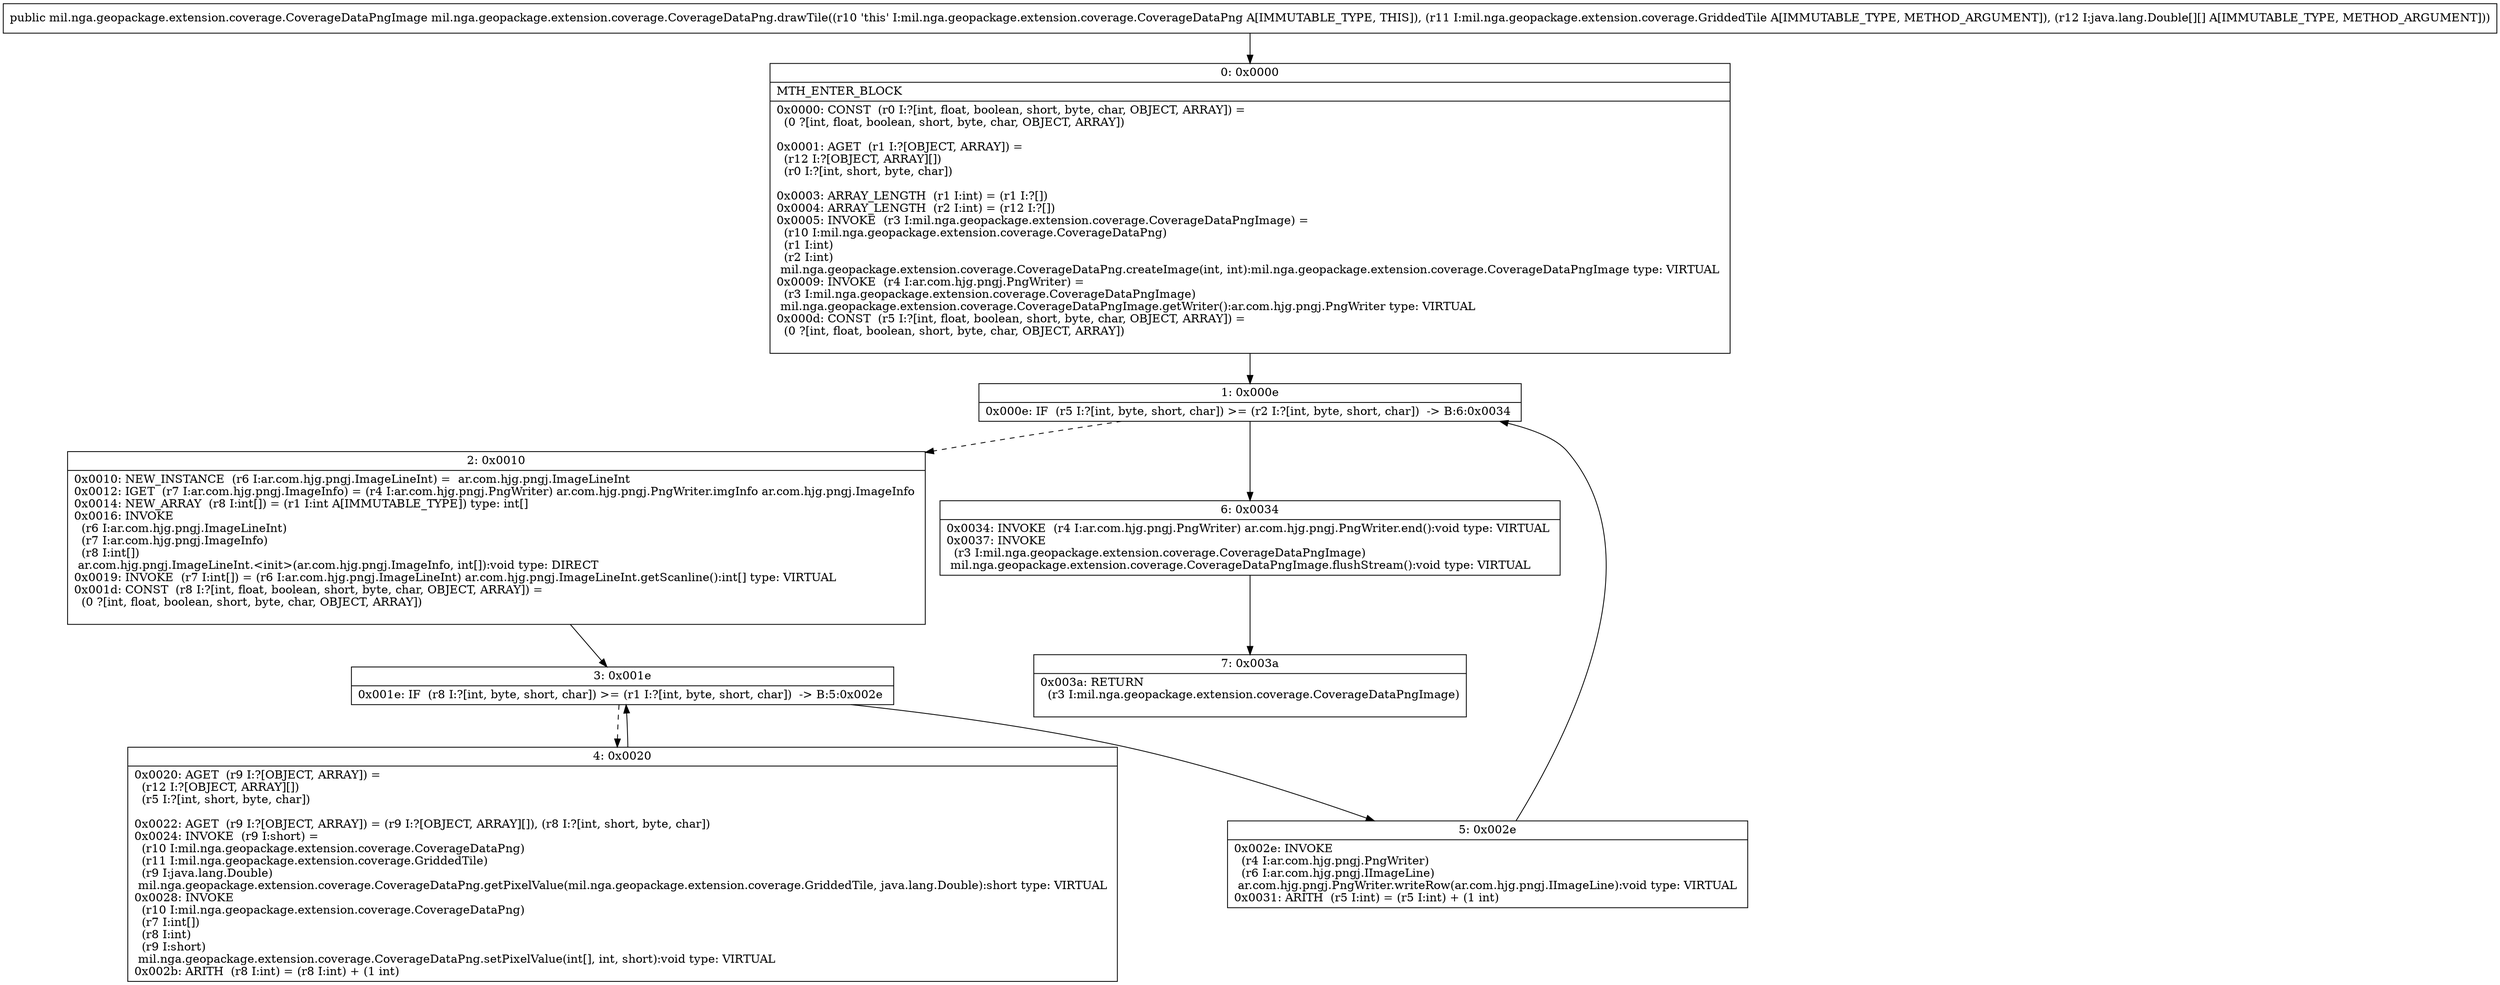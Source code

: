 digraph "CFG formil.nga.geopackage.extension.coverage.CoverageDataPng.drawTile(Lmil\/nga\/geopackage\/extension\/coverage\/GriddedTile;[[Ljava\/lang\/Double;)Lmil\/nga\/geopackage\/extension\/coverage\/CoverageDataPngImage;" {
Node_0 [shape=record,label="{0\:\ 0x0000|MTH_ENTER_BLOCK\l|0x0000: CONST  (r0 I:?[int, float, boolean, short, byte, char, OBJECT, ARRAY]) = \l  (0 ?[int, float, boolean, short, byte, char, OBJECT, ARRAY])\l \l0x0001: AGET  (r1 I:?[OBJECT, ARRAY]) = \l  (r12 I:?[OBJECT, ARRAY][])\l  (r0 I:?[int, short, byte, char])\l \l0x0003: ARRAY_LENGTH  (r1 I:int) = (r1 I:?[]) \l0x0004: ARRAY_LENGTH  (r2 I:int) = (r12 I:?[]) \l0x0005: INVOKE  (r3 I:mil.nga.geopackage.extension.coverage.CoverageDataPngImage) = \l  (r10 I:mil.nga.geopackage.extension.coverage.CoverageDataPng)\l  (r1 I:int)\l  (r2 I:int)\l mil.nga.geopackage.extension.coverage.CoverageDataPng.createImage(int, int):mil.nga.geopackage.extension.coverage.CoverageDataPngImage type: VIRTUAL \l0x0009: INVOKE  (r4 I:ar.com.hjg.pngj.PngWriter) = \l  (r3 I:mil.nga.geopackage.extension.coverage.CoverageDataPngImage)\l mil.nga.geopackage.extension.coverage.CoverageDataPngImage.getWriter():ar.com.hjg.pngj.PngWriter type: VIRTUAL \l0x000d: CONST  (r5 I:?[int, float, boolean, short, byte, char, OBJECT, ARRAY]) = \l  (0 ?[int, float, boolean, short, byte, char, OBJECT, ARRAY])\l \l}"];
Node_1 [shape=record,label="{1\:\ 0x000e|0x000e: IF  (r5 I:?[int, byte, short, char]) \>= (r2 I:?[int, byte, short, char])  \-\> B:6:0x0034 \l}"];
Node_2 [shape=record,label="{2\:\ 0x0010|0x0010: NEW_INSTANCE  (r6 I:ar.com.hjg.pngj.ImageLineInt) =  ar.com.hjg.pngj.ImageLineInt \l0x0012: IGET  (r7 I:ar.com.hjg.pngj.ImageInfo) = (r4 I:ar.com.hjg.pngj.PngWriter) ar.com.hjg.pngj.PngWriter.imgInfo ar.com.hjg.pngj.ImageInfo \l0x0014: NEW_ARRAY  (r8 I:int[]) = (r1 I:int A[IMMUTABLE_TYPE]) type: int[] \l0x0016: INVOKE  \l  (r6 I:ar.com.hjg.pngj.ImageLineInt)\l  (r7 I:ar.com.hjg.pngj.ImageInfo)\l  (r8 I:int[])\l ar.com.hjg.pngj.ImageLineInt.\<init\>(ar.com.hjg.pngj.ImageInfo, int[]):void type: DIRECT \l0x0019: INVOKE  (r7 I:int[]) = (r6 I:ar.com.hjg.pngj.ImageLineInt) ar.com.hjg.pngj.ImageLineInt.getScanline():int[] type: VIRTUAL \l0x001d: CONST  (r8 I:?[int, float, boolean, short, byte, char, OBJECT, ARRAY]) = \l  (0 ?[int, float, boolean, short, byte, char, OBJECT, ARRAY])\l \l}"];
Node_3 [shape=record,label="{3\:\ 0x001e|0x001e: IF  (r8 I:?[int, byte, short, char]) \>= (r1 I:?[int, byte, short, char])  \-\> B:5:0x002e \l}"];
Node_4 [shape=record,label="{4\:\ 0x0020|0x0020: AGET  (r9 I:?[OBJECT, ARRAY]) = \l  (r12 I:?[OBJECT, ARRAY][])\l  (r5 I:?[int, short, byte, char])\l \l0x0022: AGET  (r9 I:?[OBJECT, ARRAY]) = (r9 I:?[OBJECT, ARRAY][]), (r8 I:?[int, short, byte, char]) \l0x0024: INVOKE  (r9 I:short) = \l  (r10 I:mil.nga.geopackage.extension.coverage.CoverageDataPng)\l  (r11 I:mil.nga.geopackage.extension.coverage.GriddedTile)\l  (r9 I:java.lang.Double)\l mil.nga.geopackage.extension.coverage.CoverageDataPng.getPixelValue(mil.nga.geopackage.extension.coverage.GriddedTile, java.lang.Double):short type: VIRTUAL \l0x0028: INVOKE  \l  (r10 I:mil.nga.geopackage.extension.coverage.CoverageDataPng)\l  (r7 I:int[])\l  (r8 I:int)\l  (r9 I:short)\l mil.nga.geopackage.extension.coverage.CoverageDataPng.setPixelValue(int[], int, short):void type: VIRTUAL \l0x002b: ARITH  (r8 I:int) = (r8 I:int) + (1 int) \l}"];
Node_5 [shape=record,label="{5\:\ 0x002e|0x002e: INVOKE  \l  (r4 I:ar.com.hjg.pngj.PngWriter)\l  (r6 I:ar.com.hjg.pngj.IImageLine)\l ar.com.hjg.pngj.PngWriter.writeRow(ar.com.hjg.pngj.IImageLine):void type: VIRTUAL \l0x0031: ARITH  (r5 I:int) = (r5 I:int) + (1 int) \l}"];
Node_6 [shape=record,label="{6\:\ 0x0034|0x0034: INVOKE  (r4 I:ar.com.hjg.pngj.PngWriter) ar.com.hjg.pngj.PngWriter.end():void type: VIRTUAL \l0x0037: INVOKE  \l  (r3 I:mil.nga.geopackage.extension.coverage.CoverageDataPngImage)\l mil.nga.geopackage.extension.coverage.CoverageDataPngImage.flushStream():void type: VIRTUAL \l}"];
Node_7 [shape=record,label="{7\:\ 0x003a|0x003a: RETURN  \l  (r3 I:mil.nga.geopackage.extension.coverage.CoverageDataPngImage)\l \l}"];
MethodNode[shape=record,label="{public mil.nga.geopackage.extension.coverage.CoverageDataPngImage mil.nga.geopackage.extension.coverage.CoverageDataPng.drawTile((r10 'this' I:mil.nga.geopackage.extension.coverage.CoverageDataPng A[IMMUTABLE_TYPE, THIS]), (r11 I:mil.nga.geopackage.extension.coverage.GriddedTile A[IMMUTABLE_TYPE, METHOD_ARGUMENT]), (r12 I:java.lang.Double[][] A[IMMUTABLE_TYPE, METHOD_ARGUMENT])) }"];
MethodNode -> Node_0;
Node_0 -> Node_1;
Node_1 -> Node_2[style=dashed];
Node_1 -> Node_6;
Node_2 -> Node_3;
Node_3 -> Node_4[style=dashed];
Node_3 -> Node_5;
Node_4 -> Node_3;
Node_5 -> Node_1;
Node_6 -> Node_7;
}


